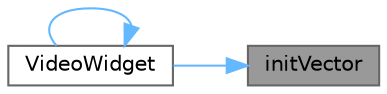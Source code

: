 digraph "initVector"
{
 // LATEX_PDF_SIZE
  bgcolor="transparent";
  edge [fontname=Helvetica,fontsize=10,labelfontname=Helvetica,labelfontsize=10];
  node [fontname=Helvetica,fontsize=10,shape=box,height=0.2,width=0.4];
  rankdir="RL";
  Node1 [id="Node000001",label="initVector",height=0.2,width=0.4,color="gray40", fillcolor="grey60", style="filled", fontcolor="black",tooltip="初始化图片路径"];
  Node1 -> Node2 [id="edge1_Node000001_Node000002",dir="back",color="steelblue1",style="solid",tooltip=" "];
  Node2 [id="Node000002",label="VideoWidget",height=0.2,width=0.4,color="grey40", fillcolor="white", style="filled",URL="$class_video_widget.html#a5b8cbe5292225372193f9f1937e84476",tooltip="构造函数"];
  Node2 -> Node2 [id="edge2_Node000002_Node000002",dir="back",color="steelblue1",style="solid",tooltip=" "];
}
